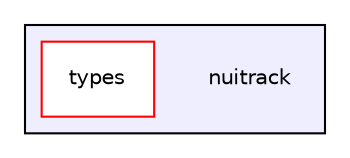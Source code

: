 digraph "nuitrack" {
  compound=true
  node [ fontsize="10", fontname="Helvetica"];
  edge [ labelfontsize="10", labelfontname="Helvetica"];
  subgraph clusterdir_835c3d3a38deb1de8f03a33132287d9e {
    graph [ bgcolor="#eeeeff", pencolor="black", label="" URL="dir_835c3d3a38deb1de8f03a33132287d9e.html"];
    dir_835c3d3a38deb1de8f03a33132287d9e [shape=plaintext label="nuitrack"];
    dir_bbdae0ff0e787d914458b87880a6cbf4 [shape=box label="types" color="red" fillcolor="white" style="filled" URL="dir_bbdae0ff0e787d914458b87880a6cbf4.html"];
  }
}
